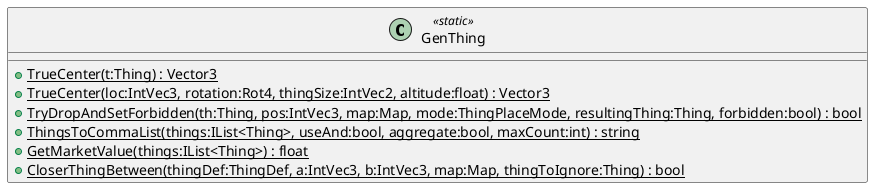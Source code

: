 @startuml
class GenThing <<static>> {
    + {static} TrueCenter(t:Thing) : Vector3
    + {static} TrueCenter(loc:IntVec3, rotation:Rot4, thingSize:IntVec2, altitude:float) : Vector3
    + {static} TryDropAndSetForbidden(th:Thing, pos:IntVec3, map:Map, mode:ThingPlaceMode, resultingThing:Thing, forbidden:bool) : bool
    + {static} ThingsToCommaList(things:IList<Thing>, useAnd:bool, aggregate:bool, maxCount:int) : string
    + {static} GetMarketValue(things:IList<Thing>) : float
    + {static} CloserThingBetween(thingDef:ThingDef, a:IntVec3, b:IntVec3, map:Map, thingToIgnore:Thing) : bool
}
@enduml
